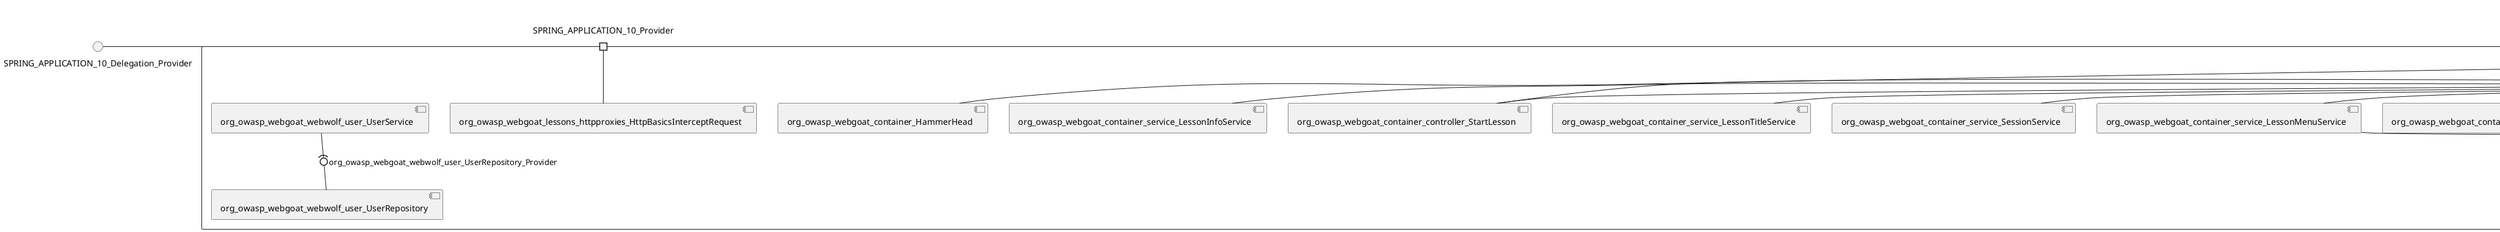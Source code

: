 @startuml
skinparam fixCircleLabelOverlapping true
skinparam componentStyle uml2
() SPRING_APPLICATION_10_Delegation_Provider
() SPRING_APPLICATION_11_Delegation_Provider
() SPRING_APPLICATION_12_Delegation_Provider
() SPRING_APPLICATION_13_Delegation_Provider
() SPRING_APPLICATION_14_Delegation_Provider
() SPRING_APPLICATION_15_Delegation_Provider
() SPRING_APPLICATION_16_Delegation_Provider
() SPRING_APPLICATION_2_Delegation_Provider
() SPRING_APPLICATION_3_Delegation_Provider
() SPRING_APPLICATION_4_Delegation_Provider
() SPRING_APPLICATION_5_Delegation_Provider
() SPRING_APPLICATION_6_Delegation_Provider
() SPRING_APPLICATION_7_Delegation_Provider
() SPRING_APPLICATION_8_Delegation_Provider
() SPRING_APPLICATION_9_Delegation_Provider
() SPRING_APPLICATION_BypassRestrictions_FieldRestrictions_POST_Delegation_Provider
() SPRING_APPLICATION_BypassRestrictions_frontendValidation_POST_Delegation_Provider
() SPRING_APPLICATION_ChromeDevTools_dummy_POST_Delegation_Provider
() SPRING_APPLICATION_ChromeDevTools_network_POST_Delegation_Provider
() SPRING_APPLICATION_CrossSiteScriptingStored_stored_xss_POST_Delegation_Provider
() SPRING_APPLICATION_CrossSiteScriptingStored_stored_xss_follow_up_POST_Delegation_Provider
() SPRING_APPLICATION_CrossSiteScripting_attack1_POST_Delegation_Provider
() SPRING_APPLICATION_CrossSiteScripting_attack3_POST_Delegation_Provider
() SPRING_APPLICATION_CrossSiteScripting_attack4_POST_Delegation_Provider
() SPRING_APPLICATION_CrossSiteScripting_attack5a_GET_Delegation_Provider
() SPRING_APPLICATION_CrossSiteScripting_attack6a_POST_Delegation_Provider
() SPRING_APPLICATION_CrossSiteScripting_dom_follow_up_POST_Delegation_Provider
() SPRING_APPLICATION_CrossSiteScripting_phone_home_xss_POST_Delegation_Provider
() SPRING_APPLICATION_CrossSiteScripting_quiz_GET_POST_Delegation_Provider
() SPRING_APPLICATION_Delegation_Provider
() SPRING_APPLICATION_GET_10_Delegation_Provider
() SPRING_APPLICATION_GET_11_Delegation_Provider
() SPRING_APPLICATION_GET_2_Delegation_Provider
() SPRING_APPLICATION_GET_3_Delegation_Provider
() SPRING_APPLICATION_GET_4_Delegation_Provider
() SPRING_APPLICATION_GET_5_Delegation_Provider
() SPRING_APPLICATION_GET_6_Delegation_Provider
() SPRING_APPLICATION_GET_7_Delegation_Provider
() SPRING_APPLICATION_GET_8_Delegation_Provider
() SPRING_APPLICATION_GET_9_Delegation_Provider
() SPRING_APPLICATION_GET_Delegation_Provider
() SPRING_APPLICATION_HtmlTampering_task_POST_Delegation_Provider
() SPRING_APPLICATION_HttpBasics_attack1_POST_Delegation_Provider
() SPRING_APPLICATION_HttpBasics_attack2_POST_Delegation_Provider
() SPRING_APPLICATION_IDOR_diff_attributes_POST_Delegation_Provider
() SPRING_APPLICATION_IDOR_login_POST_Delegation_Provider
() SPRING_APPLICATION_IDOR_profile_alt_path_POST_Delegation_Provider
() SPRING_APPLICATION_InsecureDeserialization_task_POST_Delegation_Provider
() SPRING_APPLICATION_InsecureLogin_Delegation_Provider
() SPRING_APPLICATION_JWT_decode_POST_Delegation_Provider
() SPRING_APPLICATION_JWT_jku_Delegation_Provider
() SPRING_APPLICATION_JWT_kid_Delegation_Provider
() SPRING_APPLICATION_JWT_quiz_GET_POST_Delegation_Provider
() SPRING_APPLICATION_JWT_refresh_Delegation_Provider
() SPRING_APPLICATION_JWT_secret_POST_Delegation_Provider
() SPRING_APPLICATION_JWT_votings_Delegation_Provider
() SPRING_APPLICATION_LogSpoofing_log_bleeding_POST_Delegation_Provider
() SPRING_APPLICATION_LogSpoofing_log_spoofing_POST_Delegation_Provider
() SPRING_APPLICATION_POST_10_Delegation_Provider
() SPRING_APPLICATION_POST_11_Delegation_Provider
() SPRING_APPLICATION_POST_12_Delegation_Provider
() SPRING_APPLICATION_POST_13_Delegation_Provider
() SPRING_APPLICATION_POST_14_Delegation_Provider
() SPRING_APPLICATION_POST_15_Delegation_Provider
() SPRING_APPLICATION_POST_16_Delegation_Provider
() SPRING_APPLICATION_POST_17_Delegation_Provider
() SPRING_APPLICATION_POST_18_Delegation_Provider
() SPRING_APPLICATION_POST_2_Delegation_Provider
() SPRING_APPLICATION_POST_3_Delegation_Provider
() SPRING_APPLICATION_POST_4_Delegation_Provider
() SPRING_APPLICATION_POST_5_Delegation_Provider
() SPRING_APPLICATION_POST_6_Delegation_Provider
() SPRING_APPLICATION_POST_7_Delegation_Provider
() SPRING_APPLICATION_POST_8_Delegation_Provider
() SPRING_APPLICATION_POST_9_Delegation_Provider
() SPRING_APPLICATION_POST_Delegation_Provider
() SPRING_APPLICATION_PUT_Delegation_Provider
() SPRING_APPLICATION_PasswordReset_ForgotPassword_create_password_reset_link_POST_Delegation_Provider
() SPRING_APPLICATION_PasswordReset_SecurityQuestions_POST_Delegation_Provider
() SPRING_APPLICATION_PasswordReset_reset_Delegation_Provider
() SPRING_APPLICATION_PasswordReset_simple_mail_reset_POST_Delegation_Provider
() SPRING_APPLICATION_PathTraversal_profile_picture_GET_Delegation_Provider
() SPRING_APPLICATION_PathTraversal_profile_picture_fix_GET_Delegation_Provider
() SPRING_APPLICATION_PathTraversal_profile_upload_POST_Delegation_Provider
() SPRING_APPLICATION_PathTraversal_profile_upload_fix_POST_Delegation_Provider
() SPRING_APPLICATION_PathTraversal_profile_upload_remove_user_input_POST_Delegation_Provider
() SPRING_APPLICATION_PathTraversal_random_POST_Delegation_Provider
() SPRING_APPLICATION_PathTraversal_random_picture_GET_Delegation_Provider
() SPRING_APPLICATION_PathTraversal_zip_slip_Delegation_Provider
() SPRING_APPLICATION_SSRF_task1_POST_Delegation_Provider
() SPRING_APPLICATION_SSRF_task2_POST_Delegation_Provider
() SPRING_APPLICATION_SecurePasswords_assignment_POST_Delegation_Provider
() SPRING_APPLICATION_SqlInjectionAdvanced_attack6a_POST_Delegation_Provider
() SPRING_APPLICATION_SqlInjectionAdvanced_attack6b_POST_Delegation_Provider
() SPRING_APPLICATION_SqlInjectionAdvanced_challenge_Login_POST_Delegation_Provider
() SPRING_APPLICATION_SqlInjectionAdvanced_challenge_PUT_Delegation_Provider
() SPRING_APPLICATION_SqlInjectionAdvanced_quiz_GET_POST_Delegation_Provider
() SPRING_APPLICATION_SqlInjectionMitigations_attack10a_POST_Delegation_Provider
() SPRING_APPLICATION_SqlInjectionMitigations_attack10b_POST_Delegation_Provider
() SPRING_APPLICATION_SqlInjectionMitigations_attack12a_POST_Delegation_Provider
() SPRING_APPLICATION_SqlInjectionMitigations_servers_GET_Delegation_Provider
() SPRING_APPLICATION_SqlInjection_assignment5a_POST_Delegation_Provider
() SPRING_APPLICATION_SqlInjection_assignment5b_POST_Delegation_Provider
() SPRING_APPLICATION_SqlInjection_attack10_POST_Delegation_Provider
() SPRING_APPLICATION_SqlInjection_attack2_POST_Delegation_Provider
() SPRING_APPLICATION_SqlInjection_attack3_POST_Delegation_Provider
() SPRING_APPLICATION_SqlInjection_attack4_POST_Delegation_Provider
() SPRING_APPLICATION_SqlInjection_attack5_POST_Delegation_Provider
() SPRING_APPLICATION_SqlInjection_attack8_POST_Delegation_Provider
() SPRING_APPLICATION_SqlInjection_attack9_POST_Delegation_Provider
() SPRING_APPLICATION_SqlOnlyInputValidationOnKeywords_attack_POST_Delegation_Provider
() SPRING_APPLICATION_SqlOnlyInputValidation_attack_POST_Delegation_Provider
() SPRING_APPLICATION_VulnerableComponents_attack1_POST_Delegation_Provider
() SPRING_APPLICATION_WebWolf_GET_Delegation_Provider
() SPRING_APPLICATION_WebWolf_landing_Delegation_Provider
() SPRING_APPLICATION_WebWolf_mail_Delegation_Provider
() SPRING_APPLICATION_challenge_1_POST_Delegation_Provider
() SPRING_APPLICATION_challenge_5_POST_Delegation_Provider
() SPRING_APPLICATION_challenge_7_Delegation_Provider
() SPRING_APPLICATION_challenge_8_Delegation_Provider
() SPRING_APPLICATION_challenge_logo_Delegation_Provider
() SPRING_APPLICATION_cia_quiz_GET_POST_Delegation_Provider
() SPRING_APPLICATION_clientSideFiltering_attack1_POST_Delegation_Provider
() SPRING_APPLICATION_clientSideFiltering_challenge_store_coupons_GET_Delegation_Provider
() SPRING_APPLICATION_clientSideFiltering_getItForFree_POST_Delegation_Provider
() SPRING_APPLICATION_clientSideFiltering_salaries_GET_Delegation_Provider
() SPRING_APPLICATION_crypto_encoding_basic_auth_POST_Delegation_Provider
() SPRING_APPLICATION_crypto_encoding_xor_POST_Delegation_Provider
() SPRING_APPLICATION_crypto_hashing_POST_Delegation_Provider
() SPRING_APPLICATION_crypto_secure_defaults_POST_Delegation_Provider
() SPRING_APPLICATION_crypto_signing_verify_POST_Delegation_Provider
() SPRING_APPLICATION_csrf_feedback_message_POST_Delegation_Provider
() SPRING_APPLICATION_csrf_review_POST_Delegation_Provider
() SPRING_APPLICATION_files_GET_Delegation_Provider
() SPRING_APPLICATION_fileupload_POST_Delegation_Provider
() SPRING_APPLICATION_jwt_Delegation_Provider
() SPRING_APPLICATION_landing_Delegation_Provider
() SPRING_APPLICATION_lesson_template_Delegation_Provider
() SPRING_APPLICATION_login_oauth_mvc_GET_Delegation_Provider
() SPRING_APPLICATION_mail_DELETE_GET_POST_Delegation_Provider
() SPRING_APPLICATION_register_mvc_POST_Delegation_Provider
() SPRING_APPLICATION_registration_GET_Delegation_Provider
() SPRING_APPLICATION_requests_GET_Delegation_Provider
() SPRING_APPLICATION_scoreboard_data_GET_Delegation_Provider
() SPRING_APPLICATION_server_directory_GET_Delegation_Provider
() SPRING_APPLICATION_service_debug_labels_mvc_Delegation_Provider
() SPRING_APPLICATION_service_lessonoverview_mvc_Delegation_Provider
() SPRING_APPLICATION_xxe_comments_GET_Delegation_Provider
rectangle System {
[org_owasp_webgoat_container_HammerHead] [[webgoat-webgoat.repository#_4zkg2FIJEe-Y4LNlG8ZSfA]]
[org_owasp_webgoat_container_WebWolfRedirect] [[webgoat-webgoat.repository#_4zkg2FIJEe-Y4LNlG8ZSfA]]
[org_owasp_webgoat_container_controller_StartLesson] [[webgoat-webgoat.repository#_4zkg2FIJEe-Y4LNlG8ZSfA]]
[org_owasp_webgoat_container_controller_Welcome] [[webgoat-webgoat.repository#_4zkg2FIJEe-Y4LNlG8ZSfA]]
[org_owasp_webgoat_container_i18n_PluginMessages_Provider] [[webgoat-webgoat.repository#_4zkg2FIJEe-Y4LNlG8ZSfA]]
[org_owasp_webgoat_container_report_ReportCardController] [[webgoat-webgoat.repository#_4zkg2FIJEe-Y4LNlG8ZSfA]]
[org_owasp_webgoat_container_service_EnvironmentService] [[webgoat-webgoat.repository#_4zkg2FIJEe-Y4LNlG8ZSfA]]
[org_owasp_webgoat_container_service_HintService] [[webgoat-webgoat.repository#_4zkg2FIJEe-Y4LNlG8ZSfA]]
[org_owasp_webgoat_container_service_LabelDebugService] [[webgoat-webgoat.repository#_4zkg2FIJEe-Y4LNlG8ZSfA]]
[org_owasp_webgoat_container_service_LabelService] [[webgoat-webgoat.repository#_4zkg2FIJEe-Y4LNlG8ZSfA]]
[org_owasp_webgoat_container_service_LessonInfoService] [[webgoat-webgoat.repository#_4zkg2FIJEe-Y4LNlG8ZSfA]]
[org_owasp_webgoat_container_service_LessonMenuService] [[webgoat-webgoat.repository#_4zkg2FIJEe-Y4LNlG8ZSfA]]
[org_owasp_webgoat_container_service_LessonProgressService] [[webgoat-webgoat.repository#_4zkg2FIJEe-Y4LNlG8ZSfA]]
[org_owasp_webgoat_container_service_LessonTitleService] [[webgoat-webgoat.repository#_4zkg2FIJEe-Y4LNlG8ZSfA]]
[org_owasp_webgoat_container_service_RestartLessonService] [[webgoat-webgoat.repository#_4zkg2FIJEe-Y4LNlG8ZSfA]]
[org_owasp_webgoat_container_service_SessionService] [[webgoat-webgoat.repository#_4zkg2FIJEe-Y4LNlG8ZSfA]]
[org_owasp_webgoat_container_session_UserSessionData_Provider] [[webgoat-webgoat.repository#_4zkg2FIJEe-Y4LNlG8ZSfA]]
[org_owasp_webgoat_container_session_WebSession_Provider] [[webgoat-webgoat.repository#_4zkg2FIJEe-Y4LNlG8ZSfA]]
[org_owasp_webgoat_container_users_RegistrationController] [[webgoat-webgoat.repository#_4zkg2FIJEe-Y4LNlG8ZSfA]]
[org_owasp_webgoat_container_users_Scoreboard] [[webgoat-webgoat.repository#_4zkg2FIJEe-Y4LNlG8ZSfA]]
[org_owasp_webgoat_container_users_UserProgressRepository] [[webgoat-webgoat.repository#_4zkg2FIJEe-Y4LNlG8ZSfA]]
[org_owasp_webgoat_container_users_UserRepository] [[webgoat-webgoat.repository#_4zkg2FIJEe-Y4LNlG8ZSfA]]
[org_owasp_webgoat_container_users_UserService] [[webgoat-webgoat.repository#_4zkg2FIJEe-Y4LNlG8ZSfA]]
[org_owasp_webgoat_lessons_authbypass_VerifyAccount] [[webgoat-webgoat.repository#_4zkg2FIJEe-Y4LNlG8ZSfA]]
[org_owasp_webgoat_lessons_bypassrestrictions_BypassRestrictionsFieldRestrictions] [[webgoat-webgoat.repository#_4zkg2FIJEe-Y4LNlG8ZSfA]]
[org_owasp_webgoat_lessons_bypassrestrictions_BypassRestrictionsFrontendValidation] [[webgoat-webgoat.repository#_4zkg2FIJEe-Y4LNlG8ZSfA]]
[org_owasp_webgoat_lessons_challenges_FlagController] [[webgoat-webgoat.repository#_4zkg2FIJEe-Y4LNlG8ZSfA]]
[org_owasp_webgoat_lessons_challenges_challenge1_Assignment1] [[webgoat-webgoat.repository#_4zkg2FIJEe-Y4LNlG8ZSfA]]
[org_owasp_webgoat_lessons_challenges_challenge1_ImageServlet] [[webgoat-webgoat.repository#_4zkg2FIJEe-Y4LNlG8ZSfA]]
[org_owasp_webgoat_lessons_challenges_challenge5_Assignment5] [[webgoat-webgoat.repository#_4zkg2FIJEe-Y4LNlG8ZSfA]]
[org_owasp_webgoat_lessons_challenges_challenge7_Assignment7] [[webgoat-webgoat.repository#_4zkg2FIJEe-Y4LNlG8ZSfA]]
[org_owasp_webgoat_lessons_challenges_challenge8_Assignment8] [[webgoat-webgoat.repository#_4zkg2FIJEe-Y4LNlG8ZSfA]]
[org_owasp_webgoat_lessons_chromedevtools_NetworkDummy] [[webgoat-webgoat.repository#_4zkg2FIJEe-Y4LNlG8ZSfA]]
[org_owasp_webgoat_lessons_chromedevtools_NetworkLesson] [[webgoat-webgoat.repository#_4zkg2FIJEe-Y4LNlG8ZSfA]]
[org_owasp_webgoat_lessons_cia_CIAQuiz] [[webgoat-webgoat.repository#_4zkg2FIJEe-Y4LNlG8ZSfA]]
[org_owasp_webgoat_lessons_clientsidefiltering_ClientSideFilteringAssignment] [[webgoat-webgoat.repository#_4zkg2FIJEe-Y4LNlG8ZSfA]]
[org_owasp_webgoat_lessons_clientsidefiltering_ClientSideFilteringFreeAssignment] [[webgoat-webgoat.repository#_4zkg2FIJEe-Y4LNlG8ZSfA]]
[org_owasp_webgoat_lessons_clientsidefiltering_Salaries] [[webgoat-webgoat.repository#_4zkg2FIJEe-Y4LNlG8ZSfA]]
[org_owasp_webgoat_lessons_clientsidefiltering_ShopEndpoint] [[webgoat-webgoat.repository#_4zkg2FIJEe-Y4LNlG8ZSfA]]
[org_owasp_webgoat_lessons_cryptography_EncodingAssignment] [[webgoat-webgoat.repository#_4zkg2FIJEe-Y4LNlG8ZSfA]]
[org_owasp_webgoat_lessons_cryptography_HashingAssignment] [[webgoat-webgoat.repository#_4zkg2FIJEe-Y4LNlG8ZSfA]]
[org_owasp_webgoat_lessons_cryptography_SecureDefaultsAssignment] [[webgoat-webgoat.repository#_4zkg2FIJEe-Y4LNlG8ZSfA]]
[org_owasp_webgoat_lessons_cryptography_SigningAssignment] [[webgoat-webgoat.repository#_4zkg2FIJEe-Y4LNlG8ZSfA]]
[org_owasp_webgoat_lessons_cryptography_XOREncodingAssignment] [[webgoat-webgoat.repository#_4zkg2FIJEe-Y4LNlG8ZSfA]]
[org_owasp_webgoat_lessons_csrf_CSRFConfirmFlag1] [[webgoat-webgoat.repository#_4zkg2FIJEe-Y4LNlG8ZSfA]]
[org_owasp_webgoat_lessons_csrf_CSRFFeedback] [[webgoat-webgoat.repository#_4zkg2FIJEe-Y4LNlG8ZSfA]]
[org_owasp_webgoat_lessons_csrf_CSRFGetFlag] [[webgoat-webgoat.repository#_4zkg2FIJEe-Y4LNlG8ZSfA]]
[org_owasp_webgoat_lessons_csrf_CSRFLogin] [[webgoat-webgoat.repository#_4zkg2FIJEe-Y4LNlG8ZSfA]]
[org_owasp_webgoat_lessons_csrf_ForgedReviews] [[webgoat-webgoat.repository#_4zkg2FIJEe-Y4LNlG8ZSfA]]
[org_owasp_webgoat_lessons_csrf_ObjectMapper_Provider] [[webgoat-webgoat.repository#_4zkg2FIJEe-Y4LNlG8ZSfA]]
[org_owasp_webgoat_lessons_deserialization_InsecureDeserializationTask] [[webgoat-webgoat.repository#_4zkg2FIJEe-Y4LNlG8ZSfA]]
[org_owasp_webgoat_lessons_hijacksession_HijackSessionAssignment] [[webgoat-webgoat.repository#_4zkg2FIJEe-Y4LNlG8ZSfA]]
[org_owasp_webgoat_lessons_hijacksession_cas_HijackSessionAuthenticationProvider] [[webgoat-webgoat.repository#_4zkg2FIJEe-Y4LNlG8ZSfA]]
[org_owasp_webgoat_lessons_htmltampering_HtmlTamperingTask] [[webgoat-webgoat.repository#_4zkg2FIJEe-Y4LNlG8ZSfA]]
[org_owasp_webgoat_lessons_httpbasics_HttpBasicsLesson] [[webgoat-webgoat.repository#_4zkg2FIJEe-Y4LNlG8ZSfA]]
[org_owasp_webgoat_lessons_httpbasics_HttpBasicsQuiz] [[webgoat-webgoat.repository#_4zkg2FIJEe-Y4LNlG8ZSfA]]
[org_owasp_webgoat_lessons_httpproxies_HttpBasicsInterceptRequest] [[webgoat-webgoat.repository#_4zkg2FIJEe-Y4LNlG8ZSfA]]
[org_owasp_webgoat_lessons_idor_IDORDiffAttributes] [[webgoat-webgoat.repository#_4zkg2FIJEe-Y4LNlG8ZSfA]]
[org_owasp_webgoat_lessons_idor_IDOREditOtherProfile] [[webgoat-webgoat.repository#_4zkg2FIJEe-Y4LNlG8ZSfA]]
[org_owasp_webgoat_lessons_idor_IDORLogin] [[webgoat-webgoat.repository#_4zkg2FIJEe-Y4LNlG8ZSfA]]
[org_owasp_webgoat_lessons_idor_IDORViewOtherProfile] [[webgoat-webgoat.repository#_4zkg2FIJEe-Y4LNlG8ZSfA]]
[org_owasp_webgoat_lessons_idor_IDORViewOwnProfile] [[webgoat-webgoat.repository#_4zkg2FIJEe-Y4LNlG8ZSfA]]
[org_owasp_webgoat_lessons_idor_IDORViewOwnProfileAltUrl] [[webgoat-webgoat.repository#_4zkg2FIJEe-Y4LNlG8ZSfA]]
[org_owasp_webgoat_lessons_insecurelogin_InsecureLoginTask] [[webgoat-webgoat.repository#_4zkg2FIJEe-Y4LNlG8ZSfA]]
[org_owasp_webgoat_lessons_jwt_JWTDecodeEndpoint] [[webgoat-webgoat.repository#_4zkg2FIJEe-Y4LNlG8ZSfA]]
[org_owasp_webgoat_lessons_jwt_JWTQuiz] [[webgoat-webgoat.repository#_4zkg2FIJEe-Y4LNlG8ZSfA]]
[org_owasp_webgoat_lessons_jwt_JWTRefreshEndpoint] [[webgoat-webgoat.repository#_4zkg2FIJEe-Y4LNlG8ZSfA]]
[org_owasp_webgoat_lessons_jwt_JWTSecretKeyEndpoint] [[webgoat-webgoat.repository#_4zkg2FIJEe-Y4LNlG8ZSfA]]
[org_owasp_webgoat_lessons_jwt_JWTVotesEndpoint] [[webgoat-webgoat.repository#_4zkg2FIJEe-Y4LNlG8ZSfA]]
[org_owasp_webgoat_lessons_jwt_claimmisuse_JWTHeaderJKUEndpoint] [[webgoat-webgoat.repository#_4zkg2FIJEe-Y4LNlG8ZSfA]]
[org_owasp_webgoat_lessons_jwt_claimmisuse_JWTHeaderKIDEndpoint] [[webgoat-webgoat.repository#_4zkg2FIJEe-Y4LNlG8ZSfA]]
[org_owasp_webgoat_lessons_lessontemplate_SampleAttack] [[webgoat-webgoat.repository#_4zkg2FIJEe-Y4LNlG8ZSfA]]
[org_owasp_webgoat_lessons_logging_LogBleedingTask] [[webgoat-webgoat.repository#_4zkg2FIJEe-Y4LNlG8ZSfA]]
[org_owasp_webgoat_lessons_logging_LogSpoofingTask] [[webgoat-webgoat.repository#_4zkg2FIJEe-Y4LNlG8ZSfA]]
[org_owasp_webgoat_lessons_missingac_MissingFunctionACHiddenMenus] [[webgoat-webgoat.repository#_4zkg2FIJEe-Y4LNlG8ZSfA]]
[org_owasp_webgoat_lessons_missingac_MissingFunctionACUsers] [[webgoat-webgoat.repository#_4zkg2FIJEe-Y4LNlG8ZSfA]]
[org_owasp_webgoat_lessons_missingac_MissingFunctionACYourHash] [[webgoat-webgoat.repository#_4zkg2FIJEe-Y4LNlG8ZSfA]]
[org_owasp_webgoat_lessons_missingac_MissingFunctionACYourHashAdmin] [[webgoat-webgoat.repository#_4zkg2FIJEe-Y4LNlG8ZSfA]]
[org_owasp_webgoat_lessons_passwordreset_QuestionsAssignment] [[webgoat-webgoat.repository#_4zkg2FIJEe-Y4LNlG8ZSfA]]
[org_owasp_webgoat_lessons_passwordreset_ResetLinkAssignment] [[webgoat-webgoat.repository#_4zkg2FIJEe-Y4LNlG8ZSfA]]
[org_owasp_webgoat_lessons_passwordreset_ResetLinkAssignmentForgotPassword] [[webgoat-webgoat.repository#_4zkg2FIJEe-Y4LNlG8ZSfA]]
[org_owasp_webgoat_lessons_passwordreset_SecurityQuestionAssignment] [[webgoat-webgoat.repository#_4zkg2FIJEe-Y4LNlG8ZSfA]]
[org_owasp_webgoat_lessons_passwordreset_SimpleMailAssignment] [[webgoat-webgoat.repository#_4zkg2FIJEe-Y4LNlG8ZSfA]]
[org_owasp_webgoat_lessons_passwordreset_TriedQuestions] [[webgoat-webgoat.repository#_4zkg2FIJEe-Y4LNlG8ZSfA]]
[org_owasp_webgoat_lessons_pathtraversal_ProfileUpload] [[webgoat-webgoat.repository#_4zkg2FIJEe-Y4LNlG8ZSfA]]
[org_owasp_webgoat_lessons_pathtraversal_ProfileUploadFix] [[webgoat-webgoat.repository#_4zkg2FIJEe-Y4LNlG8ZSfA]]
[org_owasp_webgoat_lessons_pathtraversal_ProfileUploadRemoveUserInput] [[webgoat-webgoat.repository#_4zkg2FIJEe-Y4LNlG8ZSfA]]
[org_owasp_webgoat_lessons_pathtraversal_ProfileUploadRetrieval] [[webgoat-webgoat.repository#_4zkg2FIJEe-Y4LNlG8ZSfA]]
[org_owasp_webgoat_lessons_pathtraversal_ProfileZipSlip] [[webgoat-webgoat.repository#_4zkg2FIJEe-Y4LNlG8ZSfA]]
[org_owasp_webgoat_lessons_securepasswords_SecurePasswordsAssignment] [[webgoat-webgoat.repository#_4zkg2FIJEe-Y4LNlG8ZSfA]]
[org_owasp_webgoat_lessons_spoofcookie_SpoofCookieAssignment] [[webgoat-webgoat.repository#_4zkg2FIJEe-Y4LNlG8ZSfA]]
[org_owasp_webgoat_lessons_sqlinjection_advanced_SqlInjectionChallenge] [[webgoat-webgoat.repository#_4zkg2FIJEe-Y4LNlG8ZSfA]]
[org_owasp_webgoat_lessons_sqlinjection_advanced_SqlInjectionChallengeLogin] [[webgoat-webgoat.repository#_4zkg2FIJEe-Y4LNlG8ZSfA]]
[org_owasp_webgoat_lessons_sqlinjection_advanced_SqlInjectionLesson6a] [[webgoat-webgoat.repository#_4zkg2FIJEe-Y4LNlG8ZSfA]]
[org_owasp_webgoat_lessons_sqlinjection_advanced_SqlInjectionLesson6b] [[webgoat-webgoat.repository#_4zkg2FIJEe-Y4LNlG8ZSfA]]
[org_owasp_webgoat_lessons_sqlinjection_advanced_SqlInjectionQuiz] [[webgoat-webgoat.repository#_4zkg2FIJEe-Y4LNlG8ZSfA]]
[org_owasp_webgoat_lessons_sqlinjection_introduction_SqlInjectionLesson10] [[webgoat-webgoat.repository#_4zkg2FIJEe-Y4LNlG8ZSfA]]
[org_owasp_webgoat_lessons_sqlinjection_introduction_SqlInjectionLesson2] [[webgoat-webgoat.repository#_4zkg2FIJEe-Y4LNlG8ZSfA]]
[org_owasp_webgoat_lessons_sqlinjection_introduction_SqlInjectionLesson3] [[webgoat-webgoat.repository#_4zkg2FIJEe-Y4LNlG8ZSfA]]
[org_owasp_webgoat_lessons_sqlinjection_introduction_SqlInjectionLesson4] [[webgoat-webgoat.repository#_4zkg2FIJEe-Y4LNlG8ZSfA]]
[org_owasp_webgoat_lessons_sqlinjection_introduction_SqlInjectionLesson5] [[webgoat-webgoat.repository#_4zkg2FIJEe-Y4LNlG8ZSfA]]
[org_owasp_webgoat_lessons_sqlinjection_introduction_SqlInjectionLesson5a] [[webgoat-webgoat.repository#_4zkg2FIJEe-Y4LNlG8ZSfA]]
[org_owasp_webgoat_lessons_sqlinjection_introduction_SqlInjectionLesson5b] [[webgoat-webgoat.repository#_4zkg2FIJEe-Y4LNlG8ZSfA]]
[org_owasp_webgoat_lessons_sqlinjection_introduction_SqlInjectionLesson8] [[webgoat-webgoat.repository#_4zkg2FIJEe-Y4LNlG8ZSfA]]
[org_owasp_webgoat_lessons_sqlinjection_introduction_SqlInjectionLesson9] [[webgoat-webgoat.repository#_4zkg2FIJEe-Y4LNlG8ZSfA]]
[org_owasp_webgoat_lessons_sqlinjection_mitigation_Servers] [[webgoat-webgoat.repository#_4zkg2FIJEe-Y4LNlG8ZSfA]]
[org_owasp_webgoat_lessons_sqlinjection_mitigation_SqlInjectionLesson10a] [[webgoat-webgoat.repository#_4zkg2FIJEe-Y4LNlG8ZSfA]]
[org_owasp_webgoat_lessons_sqlinjection_mitigation_SqlInjectionLesson10b] [[webgoat-webgoat.repository#_4zkg2FIJEe-Y4LNlG8ZSfA]]
[org_owasp_webgoat_lessons_sqlinjection_mitigation_SqlInjectionLesson13] [[webgoat-webgoat.repository#_4zkg2FIJEe-Y4LNlG8ZSfA]]
[org_owasp_webgoat_lessons_sqlinjection_mitigation_SqlOnlyInputValidation] [[webgoat-webgoat.repository#_4zkg2FIJEe-Y4LNlG8ZSfA]]
[org_owasp_webgoat_lessons_sqlinjection_mitigation_SqlOnlyInputValidationOnKeywords] [[webgoat-webgoat.repository#_4zkg2FIJEe-Y4LNlG8ZSfA]]
[org_owasp_webgoat_lessons_ssrf_SSRFTask1] [[webgoat-webgoat.repository#_4zkg2FIJEe-Y4LNlG8ZSfA]]
[org_owasp_webgoat_lessons_ssrf_SSRFTask2] [[webgoat-webgoat.repository#_4zkg2FIJEe-Y4LNlG8ZSfA]]
[org_owasp_webgoat_lessons_vulnerablecomponents_VulnerableComponentsLesson] [[webgoat-webgoat.repository#_4zkg2FIJEe-Y4LNlG8ZSfA]]
[org_owasp_webgoat_lessons_webwolfintroduction_LandingAssignment] [[webgoat-webgoat.repository#_4zkg2FIJEe-Y4LNlG8ZSfA]]
[org_owasp_webgoat_lessons_webwolfintroduction_MailAssignment] [[webgoat-webgoat.repository#_4zkg2FIJEe-Y4LNlG8ZSfA]]
[org_owasp_webgoat_lessons_xss_CrossSiteScriptingLesson1] [[webgoat-webgoat.repository#_4zkg2FIJEe-Y4LNlG8ZSfA]]
[org_owasp_webgoat_lessons_xss_CrossSiteScriptingLesson3] [[webgoat-webgoat.repository#_4zkg2FIJEe-Y4LNlG8ZSfA]]
[org_owasp_webgoat_lessons_xss_CrossSiteScriptingLesson4] [[webgoat-webgoat.repository#_4zkg2FIJEe-Y4LNlG8ZSfA]]
[org_owasp_webgoat_lessons_xss_CrossSiteScriptingLesson5a] [[webgoat-webgoat.repository#_4zkg2FIJEe-Y4LNlG8ZSfA]]
[org_owasp_webgoat_lessons_xss_CrossSiteScriptingLesson6a] [[webgoat-webgoat.repository#_4zkg2FIJEe-Y4LNlG8ZSfA]]
[org_owasp_webgoat_lessons_xss_CrossSiteScriptingQuiz] [[webgoat-webgoat.repository#_4zkg2FIJEe-Y4LNlG8ZSfA]]
[org_owasp_webgoat_lessons_xss_DOMCrossSiteScripting] [[webgoat-webgoat.repository#_4zkg2FIJEe-Y4LNlG8ZSfA]]
[org_owasp_webgoat_lessons_xss_DOMCrossSiteScriptingVerifier] [[webgoat-webgoat.repository#_4zkg2FIJEe-Y4LNlG8ZSfA]]
[org_owasp_webgoat_lessons_xss_stored_StoredCrossSiteScriptingVerifier] [[webgoat-webgoat.repository#_4zkg2FIJEe-Y4LNlG8ZSfA]]
[org_owasp_webgoat_lessons_xss_stored_StoredXssComments] [[webgoat-webgoat.repository#_4zkg2FIJEe-Y4LNlG8ZSfA]]
[org_owasp_webgoat_lessons_xxe_BlindSendFileAssignment] [[webgoat-webgoat.repository#_4zkg2FIJEe-Y4LNlG8ZSfA]]
[org_owasp_webgoat_lessons_xxe_CommentsCache] [[webgoat-webgoat.repository#_4zkg2FIJEe-Y4LNlG8ZSfA]]
[org_owasp_webgoat_lessons_xxe_CommentsEndpoint] [[webgoat-webgoat.repository#_4zkg2FIJEe-Y4LNlG8ZSfA]]
[org_owasp_webgoat_lessons_xxe_ContentTypeAssignment] [[webgoat-webgoat.repository#_4zkg2FIJEe-Y4LNlG8ZSfA]]
[org_owasp_webgoat_lessons_xxe_SimpleXXE] [[webgoat-webgoat.repository#_4zkg2FIJEe-Y4LNlG8ZSfA]]
[org_owasp_webgoat_webwolf_FileServer] [[webgoat-webgoat.repository#_4zkg2FIJEe-Y4LNlG8ZSfA]]
[org_owasp_webgoat_webwolf_jwt_JWTController] [[webgoat-webgoat.repository#_4zkg2FIJEe-Y4LNlG8ZSfA]]
[org_owasp_webgoat_webwolf_mailbox_MailboxController] [[webgoat-webgoat.repository#_4zkg2FIJEe-Y4LNlG8ZSfA]]
[org_owasp_webgoat_webwolf_mailbox_MailboxRepository] [[webgoat-webgoat.repository#_4zkg2FIJEe-Y4LNlG8ZSfA]]
[org_owasp_webgoat_webwolf_requests_LandingPage] [[webgoat-webgoat.repository#_4zkg2FIJEe-Y4LNlG8ZSfA]]
[org_owasp_webgoat_webwolf_requests_Requests] [[webgoat-webgoat.repository#_4zkg2FIJEe-Y4LNlG8ZSfA]]
[org_owasp_webgoat_webwolf_user_UserRepository] [[webgoat-webgoat.repository#_4zkg2FIJEe-Y4LNlG8ZSfA]]
[org_owasp_webgoat_webwolf_user_UserService] [[webgoat-webgoat.repository#_4zkg2FIJEe-Y4LNlG8ZSfA]]
port SPRING_APPLICATION_10_Provider
SPRING_APPLICATION_10_Delegation_Provider - SPRING_APPLICATION_10_Provider
SPRING_APPLICATION_10_Provider - [org_owasp_webgoat_lessons_httpproxies_HttpBasicsInterceptRequest]
port SPRING_APPLICATION_11_Provider
SPRING_APPLICATION_11_Delegation_Provider - SPRING_APPLICATION_11_Provider
SPRING_APPLICATION_11_Provider - [org_owasp_webgoat_container_service_LabelDebugService]
port SPRING_APPLICATION_12_Provider
SPRING_APPLICATION_12_Delegation_Provider - SPRING_APPLICATION_12_Provider
SPRING_APPLICATION_12_Provider - [org_owasp_webgoat_container_HammerHead]
port SPRING_APPLICATION_13_Provider
SPRING_APPLICATION_13_Delegation_Provider - SPRING_APPLICATION_13_Provider
SPRING_APPLICATION_13_Provider - [org_owasp_webgoat_lessons_cryptography_SigningAssignment]
port SPRING_APPLICATION_14_Provider
SPRING_APPLICATION_14_Delegation_Provider - SPRING_APPLICATION_14_Provider
SPRING_APPLICATION_14_Provider - [org_owasp_webgoat_lessons_xxe_SimpleXXE]
port SPRING_APPLICATION_15_Provider
SPRING_APPLICATION_15_Delegation_Provider - SPRING_APPLICATION_15_Provider
SPRING_APPLICATION_15_Provider - [org_owasp_webgoat_container_controller_StartLesson]
port SPRING_APPLICATION_16_Provider
SPRING_APPLICATION_16_Delegation_Provider - SPRING_APPLICATION_16_Provider
SPRING_APPLICATION_16_Provider - [org_owasp_webgoat_container_service_LessonInfoService]
port SPRING_APPLICATION_2_Provider
SPRING_APPLICATION_2_Delegation_Provider - SPRING_APPLICATION_2_Provider
SPRING_APPLICATION_2_Provider - [org_owasp_webgoat_webwolf_FileServer]
port SPRING_APPLICATION_3_Provider
SPRING_APPLICATION_3_Delegation_Provider - SPRING_APPLICATION_3_Provider
SPRING_APPLICATION_3_Provider - [org_owasp_webgoat_lessons_cryptography_HashingAssignment]
port SPRING_APPLICATION_4_Provider
SPRING_APPLICATION_4_Delegation_Provider - SPRING_APPLICATION_4_Provider
SPRING_APPLICATION_4_Provider - [org_owasp_webgoat_container_service_LessonTitleService]
port SPRING_APPLICATION_5_Provider
SPRING_APPLICATION_5_Delegation_Provider - SPRING_APPLICATION_5_Provider
SPRING_APPLICATION_5_Provider - [org_owasp_webgoat_container_controller_StartLesson]
port SPRING_APPLICATION_6_Provider
SPRING_APPLICATION_6_Delegation_Provider - SPRING_APPLICATION_6_Provider
SPRING_APPLICATION_6_Provider - [org_owasp_webgoat_lessons_jwt_JWTSecretKeyEndpoint]
port SPRING_APPLICATION_7_Provider
SPRING_APPLICATION_7_Delegation_Provider - SPRING_APPLICATION_7_Provider
SPRING_APPLICATION_7_Provider - [org_owasp_webgoat_container_service_SessionService]
port SPRING_APPLICATION_8_Provider
SPRING_APPLICATION_8_Delegation_Provider - SPRING_APPLICATION_8_Provider
SPRING_APPLICATION_8_Provider - [org_owasp_webgoat_container_service_LessonMenuService]
port SPRING_APPLICATION_9_Provider
SPRING_APPLICATION_9_Delegation_Provider - SPRING_APPLICATION_9_Provider
SPRING_APPLICATION_9_Provider - [org_owasp_webgoat_container_service_RestartLessonService]
port SPRING_APPLICATION_BypassRestrictions_FieldRestrictions_POST_Provider
SPRING_APPLICATION_BypassRestrictions_FieldRestrictions_POST_Delegation_Provider - SPRING_APPLICATION_BypassRestrictions_FieldRestrictions_POST_Provider
SPRING_APPLICATION_BypassRestrictions_FieldRestrictions_POST_Provider - [org_owasp_webgoat_lessons_bypassrestrictions_BypassRestrictionsFieldRestrictions]
port SPRING_APPLICATION_BypassRestrictions_frontendValidation_POST_Provider
SPRING_APPLICATION_BypassRestrictions_frontendValidation_POST_Delegation_Provider - SPRING_APPLICATION_BypassRestrictions_frontendValidation_POST_Provider
SPRING_APPLICATION_BypassRestrictions_frontendValidation_POST_Provider - [org_owasp_webgoat_lessons_bypassrestrictions_BypassRestrictionsFrontendValidation]
port SPRING_APPLICATION_ChromeDevTools_dummy_POST_Provider
SPRING_APPLICATION_ChromeDevTools_dummy_POST_Delegation_Provider - SPRING_APPLICATION_ChromeDevTools_dummy_POST_Provider
SPRING_APPLICATION_ChromeDevTools_dummy_POST_Provider - [org_owasp_webgoat_lessons_chromedevtools_NetworkDummy]
port SPRING_APPLICATION_ChromeDevTools_network_POST_Provider
SPRING_APPLICATION_ChromeDevTools_network_POST_Delegation_Provider - SPRING_APPLICATION_ChromeDevTools_network_POST_Provider
SPRING_APPLICATION_ChromeDevTools_network_POST_Provider - [org_owasp_webgoat_lessons_chromedevtools_NetworkLesson]
port SPRING_APPLICATION_CrossSiteScriptingStored_stored_xss_POST_Provider
SPRING_APPLICATION_CrossSiteScriptingStored_stored_xss_POST_Delegation_Provider - SPRING_APPLICATION_CrossSiteScriptingStored_stored_xss_POST_Provider
SPRING_APPLICATION_CrossSiteScriptingStored_stored_xss_POST_Provider - [org_owasp_webgoat_lessons_xss_stored_StoredXssComments]
port SPRING_APPLICATION_CrossSiteScriptingStored_stored_xss_follow_up_POST_Provider
SPRING_APPLICATION_CrossSiteScriptingStored_stored_xss_follow_up_POST_Delegation_Provider - SPRING_APPLICATION_CrossSiteScriptingStored_stored_xss_follow_up_POST_Provider
SPRING_APPLICATION_CrossSiteScriptingStored_stored_xss_follow_up_POST_Provider - [org_owasp_webgoat_lessons_xss_stored_StoredCrossSiteScriptingVerifier]
port SPRING_APPLICATION_CrossSiteScripting_attack1_POST_Provider
SPRING_APPLICATION_CrossSiteScripting_attack1_POST_Delegation_Provider - SPRING_APPLICATION_CrossSiteScripting_attack1_POST_Provider
SPRING_APPLICATION_CrossSiteScripting_attack1_POST_Provider - [org_owasp_webgoat_lessons_xss_CrossSiteScriptingLesson1]
port SPRING_APPLICATION_CrossSiteScripting_attack3_POST_Provider
SPRING_APPLICATION_CrossSiteScripting_attack3_POST_Delegation_Provider - SPRING_APPLICATION_CrossSiteScripting_attack3_POST_Provider
SPRING_APPLICATION_CrossSiteScripting_attack3_POST_Provider - [org_owasp_webgoat_lessons_xss_CrossSiteScriptingLesson3]
port SPRING_APPLICATION_CrossSiteScripting_attack4_POST_Provider
SPRING_APPLICATION_CrossSiteScripting_attack4_POST_Delegation_Provider - SPRING_APPLICATION_CrossSiteScripting_attack4_POST_Provider
SPRING_APPLICATION_CrossSiteScripting_attack4_POST_Provider - [org_owasp_webgoat_lessons_xss_CrossSiteScriptingLesson4]
port SPRING_APPLICATION_CrossSiteScripting_attack5a_GET_Provider
SPRING_APPLICATION_CrossSiteScripting_attack5a_GET_Delegation_Provider - SPRING_APPLICATION_CrossSiteScripting_attack5a_GET_Provider
SPRING_APPLICATION_CrossSiteScripting_attack5a_GET_Provider - [org_owasp_webgoat_lessons_xss_CrossSiteScriptingLesson5a]
port SPRING_APPLICATION_CrossSiteScripting_attack6a_POST_Provider
SPRING_APPLICATION_CrossSiteScripting_attack6a_POST_Delegation_Provider - SPRING_APPLICATION_CrossSiteScripting_attack6a_POST_Provider
SPRING_APPLICATION_CrossSiteScripting_attack6a_POST_Provider - [org_owasp_webgoat_lessons_xss_CrossSiteScriptingLesson6a]
port SPRING_APPLICATION_CrossSiteScripting_dom_follow_up_POST_Provider
SPRING_APPLICATION_CrossSiteScripting_dom_follow_up_POST_Delegation_Provider - SPRING_APPLICATION_CrossSiteScripting_dom_follow_up_POST_Provider
SPRING_APPLICATION_CrossSiteScripting_dom_follow_up_POST_Provider - [org_owasp_webgoat_lessons_xss_DOMCrossSiteScriptingVerifier]
port SPRING_APPLICATION_CrossSiteScripting_phone_home_xss_POST_Provider
SPRING_APPLICATION_CrossSiteScripting_phone_home_xss_POST_Delegation_Provider - SPRING_APPLICATION_CrossSiteScripting_phone_home_xss_POST_Provider
SPRING_APPLICATION_CrossSiteScripting_phone_home_xss_POST_Provider - [org_owasp_webgoat_lessons_xss_DOMCrossSiteScripting]
port SPRING_APPLICATION_CrossSiteScripting_quiz_GET_POST_Provider
SPRING_APPLICATION_CrossSiteScripting_quiz_GET_POST_Delegation_Provider - SPRING_APPLICATION_CrossSiteScripting_quiz_GET_POST_Provider
SPRING_APPLICATION_CrossSiteScripting_quiz_GET_POST_Provider - [org_owasp_webgoat_lessons_xss_CrossSiteScriptingQuiz]
port SPRING_APPLICATION_Provider
SPRING_APPLICATION_Delegation_Provider - SPRING_APPLICATION_Provider
SPRING_APPLICATION_Provider - [org_owasp_webgoat_lessons_cryptography_HashingAssignment]
port SPRING_APPLICATION_GET_10_Provider
SPRING_APPLICATION_GET_10_Delegation_Provider - SPRING_APPLICATION_GET_10_Provider
SPRING_APPLICATION_GET_10_Provider - [org_owasp_webgoat_container_controller_Welcome]
port SPRING_APPLICATION_GET_11_Provider
SPRING_APPLICATION_GET_11_Delegation_Provider - SPRING_APPLICATION_GET_11_Provider
SPRING_APPLICATION_GET_11_Provider - [org_owasp_webgoat_lessons_idor_IDORViewOwnProfile]
port SPRING_APPLICATION_GET_2_Provider
SPRING_APPLICATION_GET_2_Delegation_Provider - SPRING_APPLICATION_GET_2_Provider
SPRING_APPLICATION_GET_2_Provider - [org_owasp_webgoat_container_service_HintService]
port SPRING_APPLICATION_GET_3_Provider
SPRING_APPLICATION_GET_3_Delegation_Provider - SPRING_APPLICATION_GET_3_Provider
SPRING_APPLICATION_GET_3_Provider - [org_owasp_webgoat_lessons_missingac_MissingFunctionACUsers]
port SPRING_APPLICATION_GET_4_Provider
SPRING_APPLICATION_GET_4_Delegation_Provider - SPRING_APPLICATION_GET_4_Provider
SPRING_APPLICATION_GET_4_Provider - [org_owasp_webgoat_container_service_LabelService]
port SPRING_APPLICATION_GET_5_Provider
SPRING_APPLICATION_GET_5_Delegation_Provider - SPRING_APPLICATION_GET_5_Provider
SPRING_APPLICATION_GET_5_Provider - [org_owasp_webgoat_lessons_cryptography_EncodingAssignment]
port SPRING_APPLICATION_GET_6_Provider
SPRING_APPLICATION_GET_6_Delegation_Provider - SPRING_APPLICATION_GET_6_Provider
SPRING_APPLICATION_GET_6_Provider - [org_owasp_webgoat_lessons_csrf_ForgedReviews]
port SPRING_APPLICATION_GET_7_Provider
SPRING_APPLICATION_GET_7_Delegation_Provider - SPRING_APPLICATION_GET_7_Provider
SPRING_APPLICATION_GET_7_Provider - [org_owasp_webgoat_lessons_spoofcookie_SpoofCookieAssignment]
port SPRING_APPLICATION_GET_8_Provider
SPRING_APPLICATION_GET_8_Delegation_Provider - SPRING_APPLICATION_GET_8_Provider
SPRING_APPLICATION_GET_8_Provider - [org_owasp_webgoat_lessons_xss_stored_StoredXssComments]
port SPRING_APPLICATION_GET_9_Provider
SPRING_APPLICATION_GET_9_Delegation_Provider - SPRING_APPLICATION_GET_9_Provider
SPRING_APPLICATION_GET_9_Provider - [org_owasp_webgoat_lessons_idor_IDORViewOtherProfile]
port SPRING_APPLICATION_GET_Provider
SPRING_APPLICATION_GET_Delegation_Provider - SPRING_APPLICATION_GET_Provider
SPRING_APPLICATION_GET_Provider - [org_owasp_webgoat_container_report_ReportCardController]
port SPRING_APPLICATION_HtmlTampering_task_POST_Provider
SPRING_APPLICATION_HtmlTampering_task_POST_Delegation_Provider - SPRING_APPLICATION_HtmlTampering_task_POST_Provider
SPRING_APPLICATION_HtmlTampering_task_POST_Provider - [org_owasp_webgoat_lessons_htmltampering_HtmlTamperingTask]
port SPRING_APPLICATION_HttpBasics_attack1_POST_Provider
SPRING_APPLICATION_HttpBasics_attack1_POST_Delegation_Provider - SPRING_APPLICATION_HttpBasics_attack1_POST_Provider
SPRING_APPLICATION_HttpBasics_attack1_POST_Provider - [org_owasp_webgoat_lessons_httpbasics_HttpBasicsLesson]
port SPRING_APPLICATION_HttpBasics_attack2_POST_Provider
SPRING_APPLICATION_HttpBasics_attack2_POST_Delegation_Provider - SPRING_APPLICATION_HttpBasics_attack2_POST_Provider
SPRING_APPLICATION_HttpBasics_attack2_POST_Provider - [org_owasp_webgoat_lessons_httpbasics_HttpBasicsQuiz]
port SPRING_APPLICATION_IDOR_diff_attributes_POST_Provider
SPRING_APPLICATION_IDOR_diff_attributes_POST_Delegation_Provider - SPRING_APPLICATION_IDOR_diff_attributes_POST_Provider
SPRING_APPLICATION_IDOR_diff_attributes_POST_Provider - [org_owasp_webgoat_lessons_idor_IDORDiffAttributes]
port SPRING_APPLICATION_IDOR_login_POST_Provider
SPRING_APPLICATION_IDOR_login_POST_Delegation_Provider - SPRING_APPLICATION_IDOR_login_POST_Provider
SPRING_APPLICATION_IDOR_login_POST_Provider - [org_owasp_webgoat_lessons_idor_IDORLogin]
port SPRING_APPLICATION_IDOR_profile_alt_path_POST_Provider
SPRING_APPLICATION_IDOR_profile_alt_path_POST_Delegation_Provider - SPRING_APPLICATION_IDOR_profile_alt_path_POST_Provider
SPRING_APPLICATION_IDOR_profile_alt_path_POST_Provider - [org_owasp_webgoat_lessons_idor_IDORViewOwnProfileAltUrl]
port SPRING_APPLICATION_InsecureDeserialization_task_POST_Provider
SPRING_APPLICATION_InsecureDeserialization_task_POST_Delegation_Provider - SPRING_APPLICATION_InsecureDeserialization_task_POST_Provider
SPRING_APPLICATION_InsecureDeserialization_task_POST_Provider - [org_owasp_webgoat_lessons_deserialization_InsecureDeserializationTask]
port SPRING_APPLICATION_InsecureLogin_Provider
SPRING_APPLICATION_InsecureLogin_Delegation_Provider - SPRING_APPLICATION_InsecureLogin_Provider
SPRING_APPLICATION_InsecureLogin_Provider - [org_owasp_webgoat_lessons_insecurelogin_InsecureLoginTask]
port SPRING_APPLICATION_JWT_decode_POST_Provider
SPRING_APPLICATION_JWT_decode_POST_Delegation_Provider - SPRING_APPLICATION_JWT_decode_POST_Provider
SPRING_APPLICATION_JWT_decode_POST_Provider - [org_owasp_webgoat_lessons_jwt_JWTDecodeEndpoint]
port SPRING_APPLICATION_JWT_jku_Provider
SPRING_APPLICATION_JWT_jku_Delegation_Provider - SPRING_APPLICATION_JWT_jku_Provider
SPRING_APPLICATION_JWT_jku_Provider - [org_owasp_webgoat_lessons_jwt_claimmisuse_JWTHeaderJKUEndpoint]
port SPRING_APPLICATION_JWT_kid_Provider
SPRING_APPLICATION_JWT_kid_Delegation_Provider - SPRING_APPLICATION_JWT_kid_Provider
SPRING_APPLICATION_JWT_kid_Provider - [org_owasp_webgoat_lessons_jwt_claimmisuse_JWTHeaderKIDEndpoint]
port SPRING_APPLICATION_JWT_quiz_GET_POST_Provider
SPRING_APPLICATION_JWT_quiz_GET_POST_Delegation_Provider - SPRING_APPLICATION_JWT_quiz_GET_POST_Provider
SPRING_APPLICATION_JWT_quiz_GET_POST_Provider - [org_owasp_webgoat_lessons_jwt_JWTQuiz]
port SPRING_APPLICATION_JWT_refresh_Provider
SPRING_APPLICATION_JWT_refresh_Delegation_Provider - SPRING_APPLICATION_JWT_refresh_Provider
SPRING_APPLICATION_JWT_refresh_Provider - [org_owasp_webgoat_lessons_jwt_JWTRefreshEndpoint]
port SPRING_APPLICATION_JWT_secret_POST_Provider
SPRING_APPLICATION_JWT_secret_POST_Delegation_Provider - SPRING_APPLICATION_JWT_secret_POST_Provider
SPRING_APPLICATION_JWT_secret_POST_Provider - [org_owasp_webgoat_lessons_jwt_JWTSecretKeyEndpoint]
port SPRING_APPLICATION_JWT_votings_Provider
SPRING_APPLICATION_JWT_votings_Delegation_Provider - SPRING_APPLICATION_JWT_votings_Provider
SPRING_APPLICATION_JWT_votings_Provider - [org_owasp_webgoat_lessons_jwt_JWTVotesEndpoint]
port SPRING_APPLICATION_LogSpoofing_log_bleeding_POST_Provider
SPRING_APPLICATION_LogSpoofing_log_bleeding_POST_Delegation_Provider - SPRING_APPLICATION_LogSpoofing_log_bleeding_POST_Provider
SPRING_APPLICATION_LogSpoofing_log_bleeding_POST_Provider - [org_owasp_webgoat_lessons_logging_LogBleedingTask]
port SPRING_APPLICATION_LogSpoofing_log_spoofing_POST_Provider
SPRING_APPLICATION_LogSpoofing_log_spoofing_POST_Delegation_Provider - SPRING_APPLICATION_LogSpoofing_log_spoofing_POST_Provider
SPRING_APPLICATION_LogSpoofing_log_spoofing_POST_Provider - [org_owasp_webgoat_lessons_logging_LogSpoofingTask]
port SPRING_APPLICATION_POST_10_Provider
SPRING_APPLICATION_POST_10_Delegation_Provider - SPRING_APPLICATION_POST_10_Provider
SPRING_APPLICATION_POST_10_Provider - [org_owasp_webgoat_lessons_missingac_MissingFunctionACYourHash]
port SPRING_APPLICATION_POST_11_Provider
SPRING_APPLICATION_POST_11_Delegation_Provider - SPRING_APPLICATION_POST_11_Provider
SPRING_APPLICATION_POST_11_Provider - [org_owasp_webgoat_lessons_authbypass_VerifyAccount]
port SPRING_APPLICATION_POST_12_Provider
SPRING_APPLICATION_POST_12_Delegation_Provider - SPRING_APPLICATION_POST_12_Provider
SPRING_APPLICATION_POST_12_Provider - [org_owasp_webgoat_lessons_chromedevtools_NetworkLesson]
port SPRING_APPLICATION_POST_13_Provider
SPRING_APPLICATION_POST_13_Delegation_Provider - SPRING_APPLICATION_POST_13_Provider
SPRING_APPLICATION_POST_13_Provider - [org_owasp_webgoat_lessons_csrf_CSRFGetFlag]
port SPRING_APPLICATION_POST_14_Provider
SPRING_APPLICATION_POST_14_Delegation_Provider - SPRING_APPLICATION_POST_14_Provider
SPRING_APPLICATION_POST_14_Provider - [org_owasp_webgoat_lessons_csrf_CSRFFeedback]
port SPRING_APPLICATION_POST_15_Provider
SPRING_APPLICATION_POST_15_Delegation_Provider - SPRING_APPLICATION_POST_15_Provider
SPRING_APPLICATION_POST_15_Provider - [org_owasp_webgoat_lessons_spoofcookie_SpoofCookieAssignment]
port SPRING_APPLICATION_POST_16_Provider
SPRING_APPLICATION_POST_16_Delegation_Provider - SPRING_APPLICATION_POST_16_Provider
SPRING_APPLICATION_POST_16_Provider - [org_owasp_webgoat_lessons_missingac_MissingFunctionACYourHashAdmin]
port SPRING_APPLICATION_POST_17_Provider
SPRING_APPLICATION_POST_17_Delegation_Provider - SPRING_APPLICATION_POST_17_Provider
SPRING_APPLICATION_POST_17_Provider - [org_owasp_webgoat_lessons_hijacksession_HijackSessionAssignment]
port SPRING_APPLICATION_POST_18_Provider
SPRING_APPLICATION_POST_18_Delegation_Provider - SPRING_APPLICATION_POST_18_Provider
SPRING_APPLICATION_POST_18_Provider - [org_owasp_webgoat_lessons_xxe_ContentTypeAssignment]
port SPRING_APPLICATION_POST_2_Provider
SPRING_APPLICATION_POST_2_Delegation_Provider - SPRING_APPLICATION_POST_2_Provider
SPRING_APPLICATION_POST_2_Provider - [org_owasp_webgoat_lessons_missingac_MissingFunctionACHiddenMenus]
port SPRING_APPLICATION_POST_3_Provider
SPRING_APPLICATION_POST_3_Delegation_Provider - SPRING_APPLICATION_POST_3_Provider
SPRING_APPLICATION_POST_3_Provider - [org_owasp_webgoat_lessons_xxe_BlindSendFileAssignment]
port SPRING_APPLICATION_POST_4_Provider
SPRING_APPLICATION_POST_4_Delegation_Provider - SPRING_APPLICATION_POST_4_Provider
SPRING_APPLICATION_POST_4_Provider - [org_owasp_webgoat_lessons_passwordreset_QuestionsAssignment]
port SPRING_APPLICATION_POST_5_Provider
SPRING_APPLICATION_POST_5_Delegation_Provider - SPRING_APPLICATION_POST_5_Provider
SPRING_APPLICATION_POST_5_Provider - [org_owasp_webgoat_lessons_passwordreset_SimpleMailAssignment]
port SPRING_APPLICATION_POST_6_Provider
SPRING_APPLICATION_POST_6_Delegation_Provider - SPRING_APPLICATION_POST_6_Provider
SPRING_APPLICATION_POST_6_Provider - [org_owasp_webgoat_lessons_csrf_CSRFConfirmFlag1]
port SPRING_APPLICATION_POST_7_Provider
SPRING_APPLICATION_POST_7_Delegation_Provider - SPRING_APPLICATION_POST_7_Provider
SPRING_APPLICATION_POST_7_Provider - [org_owasp_webgoat_lessons_csrf_CSRFLogin]
port SPRING_APPLICATION_POST_8_Provider
SPRING_APPLICATION_POST_8_Delegation_Provider - SPRING_APPLICATION_POST_8_Provider
SPRING_APPLICATION_POST_8_Provider - [org_owasp_webgoat_lessons_challenges_FlagController]
port SPRING_APPLICATION_POST_9_Provider
SPRING_APPLICATION_POST_9_Delegation_Provider - SPRING_APPLICATION_POST_9_Provider
SPRING_APPLICATION_POST_9_Provider - [org_owasp_webgoat_lessons_missingac_MissingFunctionACUsers]
port SPRING_APPLICATION_POST_Provider
SPRING_APPLICATION_POST_Delegation_Provider - SPRING_APPLICATION_POST_Provider
SPRING_APPLICATION_POST_Provider - [org_owasp_webgoat_lessons_xxe_SimpleXXE]
port SPRING_APPLICATION_PUT_Provider
SPRING_APPLICATION_PUT_Delegation_Provider - SPRING_APPLICATION_PUT_Provider
SPRING_APPLICATION_PUT_Provider - [org_owasp_webgoat_lessons_idor_IDOREditOtherProfile]
port SPRING_APPLICATION_PasswordReset_ForgotPassword_create_password_reset_link_POST_Provider
SPRING_APPLICATION_PasswordReset_ForgotPassword_create_password_reset_link_POST_Delegation_Provider - SPRING_APPLICATION_PasswordReset_ForgotPassword_create_password_reset_link_POST_Provider
SPRING_APPLICATION_PasswordReset_ForgotPassword_create_password_reset_link_POST_Provider - [org_owasp_webgoat_lessons_passwordreset_ResetLinkAssignmentForgotPassword]
port SPRING_APPLICATION_PasswordReset_SecurityQuestions_POST_Provider
SPRING_APPLICATION_PasswordReset_SecurityQuestions_POST_Delegation_Provider - SPRING_APPLICATION_PasswordReset_SecurityQuestions_POST_Provider
SPRING_APPLICATION_PasswordReset_SecurityQuestions_POST_Provider - [org_owasp_webgoat_lessons_passwordreset_SecurityQuestionAssignment]
port SPRING_APPLICATION_PasswordReset_reset_Provider
SPRING_APPLICATION_PasswordReset_reset_Delegation_Provider - SPRING_APPLICATION_PasswordReset_reset_Provider
SPRING_APPLICATION_PasswordReset_reset_Provider - [org_owasp_webgoat_lessons_passwordreset_ResetLinkAssignment]
port SPRING_APPLICATION_PasswordReset_simple_mail_reset_POST_Provider
SPRING_APPLICATION_PasswordReset_simple_mail_reset_POST_Delegation_Provider - SPRING_APPLICATION_PasswordReset_simple_mail_reset_POST_Provider
SPRING_APPLICATION_PasswordReset_simple_mail_reset_POST_Provider - [org_owasp_webgoat_lessons_passwordreset_SimpleMailAssignment]
port SPRING_APPLICATION_PathTraversal_profile_picture_GET_Provider
SPRING_APPLICATION_PathTraversal_profile_picture_GET_Delegation_Provider - SPRING_APPLICATION_PathTraversal_profile_picture_GET_Provider
SPRING_APPLICATION_PathTraversal_profile_picture_GET_Provider - [org_owasp_webgoat_lessons_pathtraversal_ProfileUpload]
port SPRING_APPLICATION_PathTraversal_profile_picture_fix_GET_Provider
SPRING_APPLICATION_PathTraversal_profile_picture_fix_GET_Delegation_Provider - SPRING_APPLICATION_PathTraversal_profile_picture_fix_GET_Provider
SPRING_APPLICATION_PathTraversal_profile_picture_fix_GET_Provider - [org_owasp_webgoat_lessons_pathtraversal_ProfileUploadFix]
port SPRING_APPLICATION_PathTraversal_profile_upload_POST_Provider
SPRING_APPLICATION_PathTraversal_profile_upload_POST_Delegation_Provider - SPRING_APPLICATION_PathTraversal_profile_upload_POST_Provider
SPRING_APPLICATION_PathTraversal_profile_upload_POST_Provider - [org_owasp_webgoat_lessons_pathtraversal_ProfileUpload]
port SPRING_APPLICATION_PathTraversal_profile_upload_fix_POST_Provider
SPRING_APPLICATION_PathTraversal_profile_upload_fix_POST_Delegation_Provider - SPRING_APPLICATION_PathTraversal_profile_upload_fix_POST_Provider
SPRING_APPLICATION_PathTraversal_profile_upload_fix_POST_Provider - [org_owasp_webgoat_lessons_pathtraversal_ProfileUploadFix]
port SPRING_APPLICATION_PathTraversal_profile_upload_remove_user_input_POST_Provider
SPRING_APPLICATION_PathTraversal_profile_upload_remove_user_input_POST_Delegation_Provider - SPRING_APPLICATION_PathTraversal_profile_upload_remove_user_input_POST_Provider
SPRING_APPLICATION_PathTraversal_profile_upload_remove_user_input_POST_Provider - [org_owasp_webgoat_lessons_pathtraversal_ProfileUploadRemoveUserInput]
port SPRING_APPLICATION_PathTraversal_random_POST_Provider
SPRING_APPLICATION_PathTraversal_random_POST_Delegation_Provider - SPRING_APPLICATION_PathTraversal_random_POST_Provider
SPRING_APPLICATION_PathTraversal_random_POST_Provider - [org_owasp_webgoat_lessons_pathtraversal_ProfileUploadRetrieval]
port SPRING_APPLICATION_PathTraversal_random_picture_GET_Provider
SPRING_APPLICATION_PathTraversal_random_picture_GET_Delegation_Provider - SPRING_APPLICATION_PathTraversal_random_picture_GET_Provider
SPRING_APPLICATION_PathTraversal_random_picture_GET_Provider - [org_owasp_webgoat_lessons_pathtraversal_ProfileUploadRetrieval]
port SPRING_APPLICATION_PathTraversal_zip_slip_Provider
SPRING_APPLICATION_PathTraversal_zip_slip_Delegation_Provider - SPRING_APPLICATION_PathTraversal_zip_slip_Provider
SPRING_APPLICATION_PathTraversal_zip_slip_Provider - [org_owasp_webgoat_lessons_pathtraversal_ProfileZipSlip]
port SPRING_APPLICATION_SSRF_task1_POST_Provider
SPRING_APPLICATION_SSRF_task1_POST_Delegation_Provider - SPRING_APPLICATION_SSRF_task1_POST_Provider
SPRING_APPLICATION_SSRF_task1_POST_Provider - [org_owasp_webgoat_lessons_ssrf_SSRFTask1]
port SPRING_APPLICATION_SSRF_task2_POST_Provider
SPRING_APPLICATION_SSRF_task2_POST_Delegation_Provider - SPRING_APPLICATION_SSRF_task2_POST_Provider
SPRING_APPLICATION_SSRF_task2_POST_Provider - [org_owasp_webgoat_lessons_ssrf_SSRFTask2]
port SPRING_APPLICATION_SecurePasswords_assignment_POST_Provider
SPRING_APPLICATION_SecurePasswords_assignment_POST_Delegation_Provider - SPRING_APPLICATION_SecurePasswords_assignment_POST_Provider
SPRING_APPLICATION_SecurePasswords_assignment_POST_Provider - [org_owasp_webgoat_lessons_securepasswords_SecurePasswordsAssignment]
port SPRING_APPLICATION_SqlInjectionAdvanced_attack6a_POST_Provider
SPRING_APPLICATION_SqlInjectionAdvanced_attack6a_POST_Delegation_Provider - SPRING_APPLICATION_SqlInjectionAdvanced_attack6a_POST_Provider
SPRING_APPLICATION_SqlInjectionAdvanced_attack6a_POST_Provider - [org_owasp_webgoat_lessons_sqlinjection_advanced_SqlInjectionLesson6a]
port SPRING_APPLICATION_SqlInjectionAdvanced_attack6b_POST_Provider
SPRING_APPLICATION_SqlInjectionAdvanced_attack6b_POST_Delegation_Provider - SPRING_APPLICATION_SqlInjectionAdvanced_attack6b_POST_Provider
SPRING_APPLICATION_SqlInjectionAdvanced_attack6b_POST_Provider - [org_owasp_webgoat_lessons_sqlinjection_advanced_SqlInjectionLesson6b]
port SPRING_APPLICATION_SqlInjectionAdvanced_challenge_Login_POST_Provider
SPRING_APPLICATION_SqlInjectionAdvanced_challenge_Login_POST_Delegation_Provider - SPRING_APPLICATION_SqlInjectionAdvanced_challenge_Login_POST_Provider
SPRING_APPLICATION_SqlInjectionAdvanced_challenge_Login_POST_Provider - [org_owasp_webgoat_lessons_sqlinjection_advanced_SqlInjectionChallengeLogin]
port SPRING_APPLICATION_SqlInjectionAdvanced_challenge_PUT_Provider
SPRING_APPLICATION_SqlInjectionAdvanced_challenge_PUT_Delegation_Provider - SPRING_APPLICATION_SqlInjectionAdvanced_challenge_PUT_Provider
SPRING_APPLICATION_SqlInjectionAdvanced_challenge_PUT_Provider - [org_owasp_webgoat_lessons_sqlinjection_advanced_SqlInjectionChallenge]
port SPRING_APPLICATION_SqlInjectionAdvanced_quiz_GET_POST_Provider
SPRING_APPLICATION_SqlInjectionAdvanced_quiz_GET_POST_Delegation_Provider - SPRING_APPLICATION_SqlInjectionAdvanced_quiz_GET_POST_Provider
SPRING_APPLICATION_SqlInjectionAdvanced_quiz_GET_POST_Provider - [org_owasp_webgoat_lessons_sqlinjection_advanced_SqlInjectionQuiz]
port SPRING_APPLICATION_SqlInjectionMitigations_attack10a_POST_Provider
SPRING_APPLICATION_SqlInjectionMitigations_attack10a_POST_Delegation_Provider - SPRING_APPLICATION_SqlInjectionMitigations_attack10a_POST_Provider
SPRING_APPLICATION_SqlInjectionMitigations_attack10a_POST_Provider - [org_owasp_webgoat_lessons_sqlinjection_mitigation_SqlInjectionLesson10a]
port SPRING_APPLICATION_SqlInjectionMitigations_attack10b_POST_Provider
SPRING_APPLICATION_SqlInjectionMitigations_attack10b_POST_Delegation_Provider - SPRING_APPLICATION_SqlInjectionMitigations_attack10b_POST_Provider
SPRING_APPLICATION_SqlInjectionMitigations_attack10b_POST_Provider - [org_owasp_webgoat_lessons_sqlinjection_mitigation_SqlInjectionLesson10b]
port SPRING_APPLICATION_SqlInjectionMitigations_attack12a_POST_Provider
SPRING_APPLICATION_SqlInjectionMitigations_attack12a_POST_Delegation_Provider - SPRING_APPLICATION_SqlInjectionMitigations_attack12a_POST_Provider
SPRING_APPLICATION_SqlInjectionMitigations_attack12a_POST_Provider - [org_owasp_webgoat_lessons_sqlinjection_mitigation_SqlInjectionLesson13]
port SPRING_APPLICATION_SqlInjectionMitigations_servers_GET_Provider
SPRING_APPLICATION_SqlInjectionMitigations_servers_GET_Delegation_Provider - SPRING_APPLICATION_SqlInjectionMitigations_servers_GET_Provider
SPRING_APPLICATION_SqlInjectionMitigations_servers_GET_Provider - [org_owasp_webgoat_lessons_sqlinjection_mitigation_Servers]
port SPRING_APPLICATION_SqlInjection_assignment5a_POST_Provider
SPRING_APPLICATION_SqlInjection_assignment5a_POST_Delegation_Provider - SPRING_APPLICATION_SqlInjection_assignment5a_POST_Provider
SPRING_APPLICATION_SqlInjection_assignment5a_POST_Provider - [org_owasp_webgoat_lessons_sqlinjection_introduction_SqlInjectionLesson5a]
port SPRING_APPLICATION_SqlInjection_assignment5b_POST_Provider
SPRING_APPLICATION_SqlInjection_assignment5b_POST_Delegation_Provider - SPRING_APPLICATION_SqlInjection_assignment5b_POST_Provider
SPRING_APPLICATION_SqlInjection_assignment5b_POST_Provider - [org_owasp_webgoat_lessons_sqlinjection_introduction_SqlInjectionLesson5b]
port SPRING_APPLICATION_SqlInjection_attack10_POST_Provider
SPRING_APPLICATION_SqlInjection_attack10_POST_Delegation_Provider - SPRING_APPLICATION_SqlInjection_attack10_POST_Provider
SPRING_APPLICATION_SqlInjection_attack10_POST_Provider - [org_owasp_webgoat_lessons_sqlinjection_introduction_SqlInjectionLesson10]
port SPRING_APPLICATION_SqlInjection_attack2_POST_Provider
SPRING_APPLICATION_SqlInjection_attack2_POST_Delegation_Provider - SPRING_APPLICATION_SqlInjection_attack2_POST_Provider
SPRING_APPLICATION_SqlInjection_attack2_POST_Provider - [org_owasp_webgoat_lessons_sqlinjection_introduction_SqlInjectionLesson2]
port SPRING_APPLICATION_SqlInjection_attack3_POST_Provider
SPRING_APPLICATION_SqlInjection_attack3_POST_Delegation_Provider - SPRING_APPLICATION_SqlInjection_attack3_POST_Provider
SPRING_APPLICATION_SqlInjection_attack3_POST_Provider - [org_owasp_webgoat_lessons_sqlinjection_introduction_SqlInjectionLesson3]
port SPRING_APPLICATION_SqlInjection_attack4_POST_Provider
SPRING_APPLICATION_SqlInjection_attack4_POST_Delegation_Provider - SPRING_APPLICATION_SqlInjection_attack4_POST_Provider
SPRING_APPLICATION_SqlInjection_attack4_POST_Provider - [org_owasp_webgoat_lessons_sqlinjection_introduction_SqlInjectionLesson4]
port SPRING_APPLICATION_SqlInjection_attack5_POST_Provider
SPRING_APPLICATION_SqlInjection_attack5_POST_Delegation_Provider - SPRING_APPLICATION_SqlInjection_attack5_POST_Provider
SPRING_APPLICATION_SqlInjection_attack5_POST_Provider - [org_owasp_webgoat_lessons_sqlinjection_introduction_SqlInjectionLesson5]
port SPRING_APPLICATION_SqlInjection_attack8_POST_Provider
SPRING_APPLICATION_SqlInjection_attack8_POST_Delegation_Provider - SPRING_APPLICATION_SqlInjection_attack8_POST_Provider
SPRING_APPLICATION_SqlInjection_attack8_POST_Provider - [org_owasp_webgoat_lessons_sqlinjection_introduction_SqlInjectionLesson8]
port SPRING_APPLICATION_SqlInjection_attack9_POST_Provider
SPRING_APPLICATION_SqlInjection_attack9_POST_Delegation_Provider - SPRING_APPLICATION_SqlInjection_attack9_POST_Provider
SPRING_APPLICATION_SqlInjection_attack9_POST_Provider - [org_owasp_webgoat_lessons_sqlinjection_introduction_SqlInjectionLesson9]
port SPRING_APPLICATION_SqlOnlyInputValidationOnKeywords_attack_POST_Provider
SPRING_APPLICATION_SqlOnlyInputValidationOnKeywords_attack_POST_Delegation_Provider - SPRING_APPLICATION_SqlOnlyInputValidationOnKeywords_attack_POST_Provider
SPRING_APPLICATION_SqlOnlyInputValidationOnKeywords_attack_POST_Provider - [org_owasp_webgoat_lessons_sqlinjection_mitigation_SqlOnlyInputValidationOnKeywords]
port SPRING_APPLICATION_SqlOnlyInputValidation_attack_POST_Provider
SPRING_APPLICATION_SqlOnlyInputValidation_attack_POST_Delegation_Provider - SPRING_APPLICATION_SqlOnlyInputValidation_attack_POST_Provider
SPRING_APPLICATION_SqlOnlyInputValidation_attack_POST_Provider - [org_owasp_webgoat_lessons_sqlinjection_mitigation_SqlOnlyInputValidation]
port SPRING_APPLICATION_VulnerableComponents_attack1_POST_Provider
SPRING_APPLICATION_VulnerableComponents_attack1_POST_Delegation_Provider - SPRING_APPLICATION_VulnerableComponents_attack1_POST_Provider
SPRING_APPLICATION_VulnerableComponents_attack1_POST_Provider - [org_owasp_webgoat_lessons_vulnerablecomponents_VulnerableComponentsLesson]
port SPRING_APPLICATION_WebWolf_GET_Provider
SPRING_APPLICATION_WebWolf_GET_Delegation_Provider - SPRING_APPLICATION_WebWolf_GET_Provider
SPRING_APPLICATION_WebWolf_GET_Provider - [org_owasp_webgoat_container_WebWolfRedirect]
port SPRING_APPLICATION_WebWolf_landing_Provider
SPRING_APPLICATION_WebWolf_landing_Delegation_Provider - SPRING_APPLICATION_WebWolf_landing_Provider
SPRING_APPLICATION_WebWolf_landing_Provider - [org_owasp_webgoat_lessons_webwolfintroduction_LandingAssignment]
port SPRING_APPLICATION_WebWolf_mail_Provider
SPRING_APPLICATION_WebWolf_mail_Delegation_Provider - SPRING_APPLICATION_WebWolf_mail_Provider
SPRING_APPLICATION_WebWolf_mail_Provider - [org_owasp_webgoat_lessons_webwolfintroduction_MailAssignment]
port SPRING_APPLICATION_challenge_1_POST_Provider
SPRING_APPLICATION_challenge_1_POST_Delegation_Provider - SPRING_APPLICATION_challenge_1_POST_Provider
SPRING_APPLICATION_challenge_1_POST_Provider - [org_owasp_webgoat_lessons_challenges_challenge1_Assignment1]
port SPRING_APPLICATION_challenge_5_POST_Provider
SPRING_APPLICATION_challenge_5_POST_Delegation_Provider - SPRING_APPLICATION_challenge_5_POST_Provider
SPRING_APPLICATION_challenge_5_POST_Provider - [org_owasp_webgoat_lessons_challenges_challenge5_Assignment5]
port SPRING_APPLICATION_challenge_7_Provider
SPRING_APPLICATION_challenge_7_Delegation_Provider - SPRING_APPLICATION_challenge_7_Provider
SPRING_APPLICATION_challenge_7_Provider - [org_owasp_webgoat_lessons_challenges_challenge7_Assignment7]
port SPRING_APPLICATION_challenge_8_Provider
SPRING_APPLICATION_challenge_8_Delegation_Provider - SPRING_APPLICATION_challenge_8_Provider
SPRING_APPLICATION_challenge_8_Provider - [org_owasp_webgoat_lessons_challenges_challenge8_Assignment8]
port SPRING_APPLICATION_challenge_logo_Provider
SPRING_APPLICATION_challenge_logo_Delegation_Provider - SPRING_APPLICATION_challenge_logo_Provider
SPRING_APPLICATION_challenge_logo_Provider - [org_owasp_webgoat_lessons_challenges_challenge1_ImageServlet]
port SPRING_APPLICATION_cia_quiz_GET_POST_Provider
SPRING_APPLICATION_cia_quiz_GET_POST_Delegation_Provider - SPRING_APPLICATION_cia_quiz_GET_POST_Provider
SPRING_APPLICATION_cia_quiz_GET_POST_Provider - [org_owasp_webgoat_lessons_cia_CIAQuiz]
port SPRING_APPLICATION_clientSideFiltering_attack1_POST_Provider
SPRING_APPLICATION_clientSideFiltering_attack1_POST_Delegation_Provider - SPRING_APPLICATION_clientSideFiltering_attack1_POST_Provider
SPRING_APPLICATION_clientSideFiltering_attack1_POST_Provider - [org_owasp_webgoat_lessons_clientsidefiltering_ClientSideFilteringAssignment]
port SPRING_APPLICATION_clientSideFiltering_challenge_store_coupons_GET_Provider
SPRING_APPLICATION_clientSideFiltering_challenge_store_coupons_GET_Delegation_Provider - SPRING_APPLICATION_clientSideFiltering_challenge_store_coupons_GET_Provider
SPRING_APPLICATION_clientSideFiltering_challenge_store_coupons_GET_Provider - [org_owasp_webgoat_lessons_clientsidefiltering_ShopEndpoint]
port SPRING_APPLICATION_clientSideFiltering_getItForFree_POST_Provider
SPRING_APPLICATION_clientSideFiltering_getItForFree_POST_Delegation_Provider - SPRING_APPLICATION_clientSideFiltering_getItForFree_POST_Provider
SPRING_APPLICATION_clientSideFiltering_getItForFree_POST_Provider - [org_owasp_webgoat_lessons_clientsidefiltering_ClientSideFilteringFreeAssignment]
port SPRING_APPLICATION_clientSideFiltering_salaries_GET_Provider
SPRING_APPLICATION_clientSideFiltering_salaries_GET_Delegation_Provider - SPRING_APPLICATION_clientSideFiltering_salaries_GET_Provider
SPRING_APPLICATION_clientSideFiltering_salaries_GET_Provider - [org_owasp_webgoat_lessons_clientsidefiltering_Salaries]
port SPRING_APPLICATION_crypto_encoding_basic_auth_POST_Provider
SPRING_APPLICATION_crypto_encoding_basic_auth_POST_Delegation_Provider - SPRING_APPLICATION_crypto_encoding_basic_auth_POST_Provider
SPRING_APPLICATION_crypto_encoding_basic_auth_POST_Provider - [org_owasp_webgoat_lessons_cryptography_EncodingAssignment]
port SPRING_APPLICATION_crypto_encoding_xor_POST_Provider
SPRING_APPLICATION_crypto_encoding_xor_POST_Delegation_Provider - SPRING_APPLICATION_crypto_encoding_xor_POST_Provider
SPRING_APPLICATION_crypto_encoding_xor_POST_Provider - [org_owasp_webgoat_lessons_cryptography_XOREncodingAssignment]
port SPRING_APPLICATION_crypto_hashing_POST_Provider
SPRING_APPLICATION_crypto_hashing_POST_Delegation_Provider - SPRING_APPLICATION_crypto_hashing_POST_Provider
SPRING_APPLICATION_crypto_hashing_POST_Provider - [org_owasp_webgoat_lessons_cryptography_HashingAssignment]
port SPRING_APPLICATION_crypto_secure_defaults_POST_Provider
SPRING_APPLICATION_crypto_secure_defaults_POST_Delegation_Provider - SPRING_APPLICATION_crypto_secure_defaults_POST_Provider
SPRING_APPLICATION_crypto_secure_defaults_POST_Provider - [org_owasp_webgoat_lessons_cryptography_SecureDefaultsAssignment]
port SPRING_APPLICATION_crypto_signing_verify_POST_Provider
SPRING_APPLICATION_crypto_signing_verify_POST_Delegation_Provider - SPRING_APPLICATION_crypto_signing_verify_POST_Provider
SPRING_APPLICATION_crypto_signing_verify_POST_Provider - [org_owasp_webgoat_lessons_cryptography_SigningAssignment]
port SPRING_APPLICATION_csrf_feedback_message_POST_Provider
SPRING_APPLICATION_csrf_feedback_message_POST_Delegation_Provider - SPRING_APPLICATION_csrf_feedback_message_POST_Provider
SPRING_APPLICATION_csrf_feedback_message_POST_Provider - [org_owasp_webgoat_lessons_csrf_CSRFFeedback]
port SPRING_APPLICATION_csrf_review_POST_Provider
SPRING_APPLICATION_csrf_review_POST_Delegation_Provider - SPRING_APPLICATION_csrf_review_POST_Provider
SPRING_APPLICATION_csrf_review_POST_Provider - [org_owasp_webgoat_lessons_csrf_ForgedReviews]
port SPRING_APPLICATION_files_GET_Provider
SPRING_APPLICATION_files_GET_Delegation_Provider - SPRING_APPLICATION_files_GET_Provider
SPRING_APPLICATION_files_GET_Provider - [org_owasp_webgoat_webwolf_FileServer]
port SPRING_APPLICATION_fileupload_POST_Provider
SPRING_APPLICATION_fileupload_POST_Delegation_Provider - SPRING_APPLICATION_fileupload_POST_Provider
SPRING_APPLICATION_fileupload_POST_Provider - [org_owasp_webgoat_webwolf_FileServer]
port SPRING_APPLICATION_jwt_Provider
SPRING_APPLICATION_jwt_Delegation_Provider - SPRING_APPLICATION_jwt_Provider
SPRING_APPLICATION_jwt_Provider - [org_owasp_webgoat_webwolf_jwt_JWTController]
port SPRING_APPLICATION_landing_Provider
SPRING_APPLICATION_landing_Delegation_Provider - SPRING_APPLICATION_landing_Provider
SPRING_APPLICATION_landing_Provider - [org_owasp_webgoat_webwolf_requests_LandingPage]
port SPRING_APPLICATION_lesson_template_Provider
SPRING_APPLICATION_lesson_template_Delegation_Provider - SPRING_APPLICATION_lesson_template_Provider
SPRING_APPLICATION_lesson_template_Provider - [org_owasp_webgoat_lessons_lessontemplate_SampleAttack]
port SPRING_APPLICATION_login_oauth_mvc_GET_Provider
SPRING_APPLICATION_login_oauth_mvc_GET_Delegation_Provider - SPRING_APPLICATION_login_oauth_mvc_GET_Provider
SPRING_APPLICATION_login_oauth_mvc_GET_Provider - [org_owasp_webgoat_container_users_RegistrationController]
port SPRING_APPLICATION_mail_DELETE_GET_POST_Provider
SPRING_APPLICATION_mail_DELETE_GET_POST_Delegation_Provider - SPRING_APPLICATION_mail_DELETE_GET_POST_Provider
SPRING_APPLICATION_mail_DELETE_GET_POST_Provider - [org_owasp_webgoat_webwolf_mailbox_MailboxController]
port SPRING_APPLICATION_register_mvc_POST_Provider
SPRING_APPLICATION_register_mvc_POST_Delegation_Provider - SPRING_APPLICATION_register_mvc_POST_Provider
SPRING_APPLICATION_register_mvc_POST_Provider - [org_owasp_webgoat_container_users_RegistrationController]
port SPRING_APPLICATION_registration_GET_Provider
SPRING_APPLICATION_registration_GET_Delegation_Provider - SPRING_APPLICATION_registration_GET_Provider
SPRING_APPLICATION_registration_GET_Provider - [org_owasp_webgoat_container_users_RegistrationController]
port SPRING_APPLICATION_requests_GET_Provider
SPRING_APPLICATION_requests_GET_Delegation_Provider - SPRING_APPLICATION_requests_GET_Provider
SPRING_APPLICATION_requests_GET_Provider - [org_owasp_webgoat_webwolf_requests_Requests]
port SPRING_APPLICATION_scoreboard_data_GET_Provider
SPRING_APPLICATION_scoreboard_data_GET_Delegation_Provider - SPRING_APPLICATION_scoreboard_data_GET_Provider
SPRING_APPLICATION_scoreboard_data_GET_Provider - [org_owasp_webgoat_container_users_Scoreboard]
port SPRING_APPLICATION_server_directory_GET_Provider
SPRING_APPLICATION_server_directory_GET_Delegation_Provider - SPRING_APPLICATION_server_directory_GET_Provider
SPRING_APPLICATION_server_directory_GET_Provider - [org_owasp_webgoat_container_service_EnvironmentService]
port SPRING_APPLICATION_service_debug_labels_mvc_Provider
SPRING_APPLICATION_service_debug_labels_mvc_Delegation_Provider - SPRING_APPLICATION_service_debug_labels_mvc_Provider
SPRING_APPLICATION_service_debug_labels_mvc_Provider - [org_owasp_webgoat_container_service_LabelDebugService]
port SPRING_APPLICATION_service_lessonoverview_mvc_Provider
SPRING_APPLICATION_service_lessonoverview_mvc_Delegation_Provider - SPRING_APPLICATION_service_lessonoverview_mvc_Provider
SPRING_APPLICATION_service_lessonoverview_mvc_Provider - [org_owasp_webgoat_container_service_LessonProgressService]
port SPRING_APPLICATION_xxe_comments_GET_Provider
SPRING_APPLICATION_xxe_comments_GET_Delegation_Provider - SPRING_APPLICATION_xxe_comments_GET_Provider
SPRING_APPLICATION_xxe_comments_GET_Provider - [org_owasp_webgoat_lessons_xxe_CommentsEndpoint]
[org_owasp_webgoat_lessons_csrf_CSRFGetFlag] -(0- [org_owasp_webgoat_container_i18n_PluginMessages_Provider] : org_owasp_webgoat_container_i18n_PluginMessages_Provider
[org_owasp_webgoat_lessons_authbypass_VerifyAccount] -(0- [org_owasp_webgoat_container_session_UserSessionData_Provider] : org_owasp_webgoat_container_session_UserSessionData_Provider
[org_owasp_webgoat_lessons_idor_IDORViewOwnProfileAltUrl] -(0- [org_owasp_webgoat_container_session_UserSessionData_Provider] : org_owasp_webgoat_container_session_UserSessionData_Provider
[org_owasp_webgoat_lessons_xss_CrossSiteScriptingLesson6a] -(0- [org_owasp_webgoat_container_session_UserSessionData_Provider] : org_owasp_webgoat_container_session_UserSessionData_Provider
[org_owasp_webgoat_lessons_csrf_CSRFConfirmFlag1] -(0- [org_owasp_webgoat_container_session_UserSessionData_Provider] : org_owasp_webgoat_container_session_UserSessionData_Provider
[org_owasp_webgoat_lessons_lessontemplate_SampleAttack] -(0- [org_owasp_webgoat_container_session_UserSessionData_Provider] : org_owasp_webgoat_container_session_UserSessionData_Provider
[org_owasp_webgoat_lessons_csrf_CSRFFeedback] -(0- [org_owasp_webgoat_container_session_UserSessionData_Provider] : org_owasp_webgoat_container_session_UserSessionData_Provider
[org_owasp_webgoat_lessons_idor_IDOREditOtherProfile] -(0- [org_owasp_webgoat_container_session_UserSessionData_Provider] : org_owasp_webgoat_container_session_UserSessionData_Provider
[org_owasp_webgoat_lessons_idor_IDORViewOtherProfile] -(0- [org_owasp_webgoat_container_session_UserSessionData_Provider] : org_owasp_webgoat_container_session_UserSessionData_Provider
[org_owasp_webgoat_lessons_xss_CrossSiteScriptingLesson5a] -(0- [org_owasp_webgoat_container_session_UserSessionData_Provider] : org_owasp_webgoat_container_session_UserSessionData_Provider
[org_owasp_webgoat_lessons_idor_IDORViewOwnProfile] -(0- [org_owasp_webgoat_container_session_UserSessionData_Provider] : org_owasp_webgoat_container_session_UserSessionData_Provider
[org_owasp_webgoat_lessons_csrf_CSRFGetFlag] -(0- [org_owasp_webgoat_container_session_UserSessionData_Provider] : org_owasp_webgoat_container_session_UserSessionData_Provider
[org_owasp_webgoat_lessons_xss_stored_StoredXssComments] -(0- [org_owasp_webgoat_container_session_WebSession_Provider] : org_owasp_webgoat_container_session_WebSession_Provider
[org_owasp_webgoat_lessons_csrf_ForgedReviews] -(0- [org_owasp_webgoat_container_session_WebSession_Provider] : org_owasp_webgoat_container_session_WebSession_Provider
[org_owasp_webgoat_lessons_authbypass_VerifyAccount] -(0- [org_owasp_webgoat_container_session_WebSession_Provider] : org_owasp_webgoat_container_session_WebSession_Provider
[org_owasp_webgoat_lessons_xxe_ContentTypeAssignment] -(0- [org_owasp_webgoat_container_session_WebSession_Provider] : org_owasp_webgoat_container_session_WebSession_Provider
[org_owasp_webgoat_container_report_ReportCardController] -(0- [org_owasp_webgoat_container_users_UserProgressRepository] : org_owasp_webgoat_container_users_UserProgressRepository_Provider
[org_owasp_webgoat_container_users_UserService] -(0- [org_owasp_webgoat_container_users_UserProgressRepository] : org_owasp_webgoat_container_users_UserProgressRepository_Provider
[org_owasp_webgoat_lessons_csrf_CSRFLogin] -(0- [org_owasp_webgoat_container_users_UserProgressRepository] : org_owasp_webgoat_container_users_UserProgressRepository_Provider
[org_owasp_webgoat_container_service_LessonProgressService] -(0- [org_owasp_webgoat_container_users_UserProgressRepository] : org_owasp_webgoat_container_users_UserProgressRepository_Provider
[org_owasp_webgoat_container_service_RestartLessonService] -(0- [org_owasp_webgoat_container_users_UserProgressRepository] : org_owasp_webgoat_container_users_UserProgressRepository_Provider
[org_owasp_webgoat_container_service_LessonMenuService] -(0- [org_owasp_webgoat_container_users_UserProgressRepository] : org_owasp_webgoat_container_users_UserProgressRepository_Provider
[org_owasp_webgoat_container_users_Scoreboard] -(0- [org_owasp_webgoat_container_users_UserProgressRepository] : org_owasp_webgoat_container_users_UserProgressRepository_Provider
[org_owasp_webgoat_container_users_UserService] -(0- [org_owasp_webgoat_container_users_UserRepository] : org_owasp_webgoat_container_users_UserRepository_Provider
[org_owasp_webgoat_container_users_Scoreboard] -(0- [org_owasp_webgoat_container_users_UserRepository] : org_owasp_webgoat_container_users_UserRepository_Provider
[org_owasp_webgoat_lessons_csrf_CSRFFeedback] -(0- [org_owasp_webgoat_lessons_csrf_ObjectMapper_Provider] : org_owasp_webgoat_lessons_csrf_ObjectMapper_Provider
[org_owasp_webgoat_lessons_hijacksession_HijackSessionAssignment] -(0- [org_owasp_webgoat_lessons_hijacksession_cas_HijackSessionAuthenticationProvider] : org_owasp_webgoat_lessons_hijacksession_cas_HijackSessionAuthenticationProvider_Provider
[org_owasp_webgoat_lessons_passwordreset_SecurityQuestionAssignment] -(0- [org_owasp_webgoat_lessons_passwordreset_TriedQuestions] : org_owasp_webgoat_lessons_passwordreset_TriedQuestions_Provider
[org_owasp_webgoat_lessons_xxe_ContentTypeAssignment] -(0- [org_owasp_webgoat_lessons_xxe_CommentsCache] : org_owasp_webgoat_lessons_xxe_CommentsCache_Provider
[org_owasp_webgoat_lessons_xxe_SimpleXXE] -(0- [org_owasp_webgoat_lessons_xxe_CommentsCache] : org_owasp_webgoat_lessons_xxe_CommentsCache_Provider
[org_owasp_webgoat_webwolf_mailbox_MailboxController] -(0- [org_owasp_webgoat_webwolf_mailbox_MailboxRepository] : org_owasp_webgoat_webwolf_mailbox_MailboxRepository_Provider
[org_owasp_webgoat_webwolf_user_UserService] -(0- [org_owasp_webgoat_webwolf_user_UserRepository] : org_owasp_webgoat_webwolf_user_UserRepository_Provider
}

@enduml
